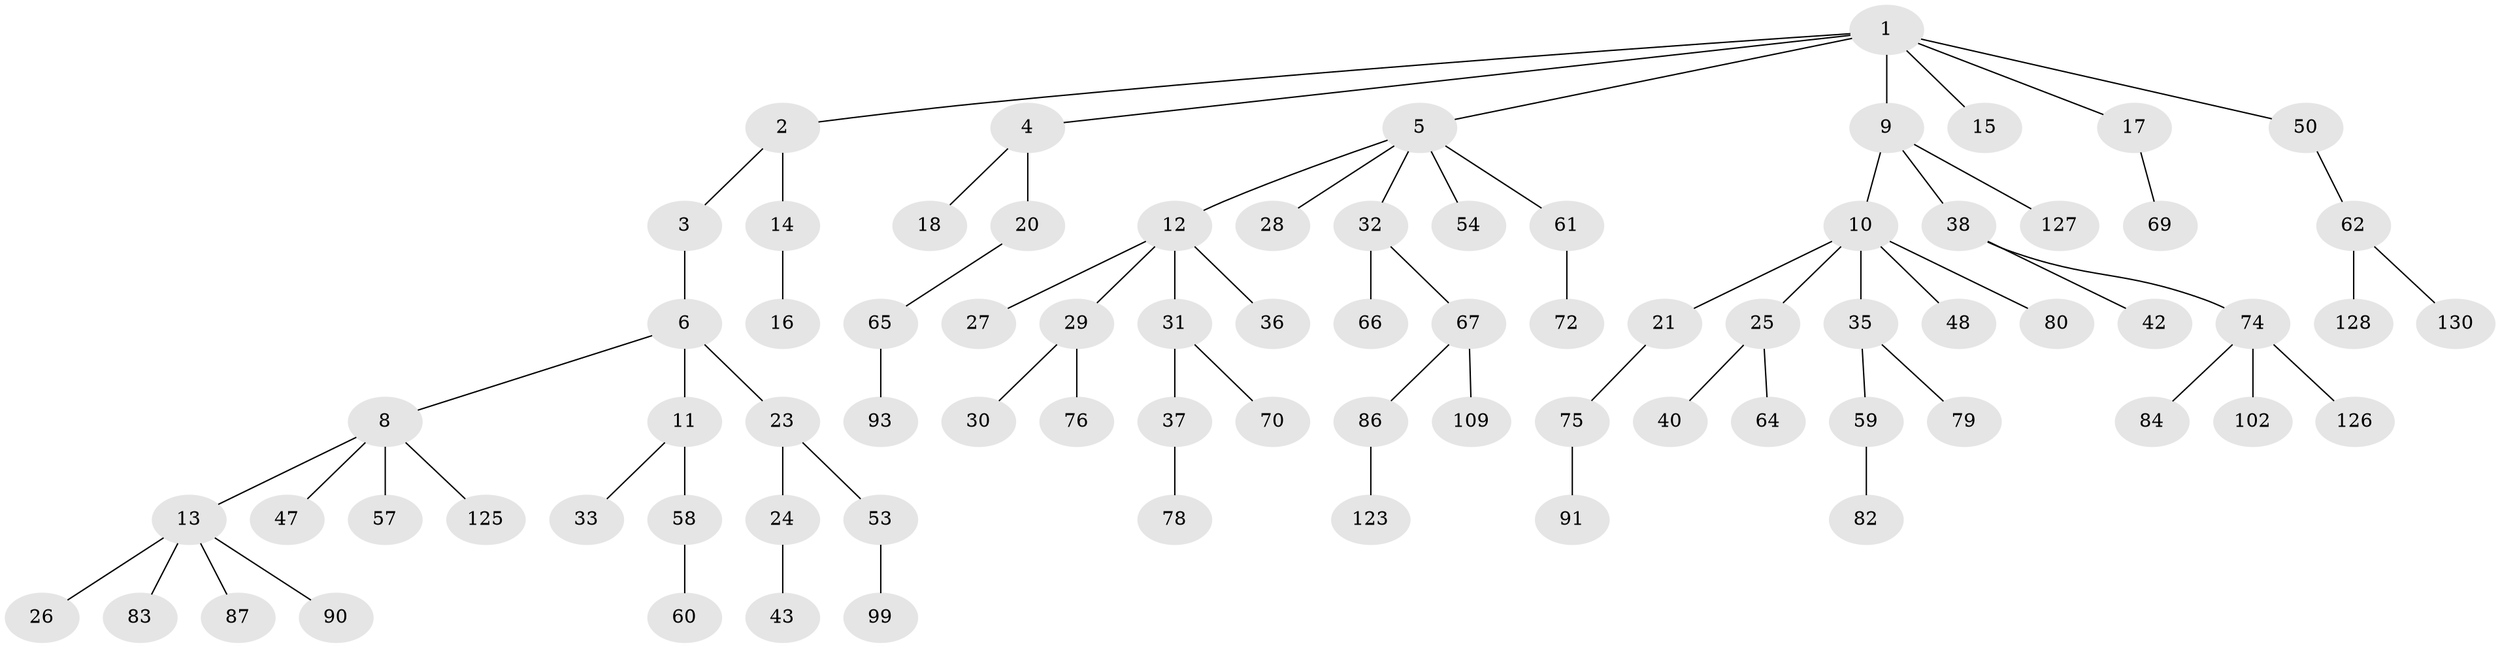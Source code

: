 // original degree distribution, {7: 0.007692307692307693, 3: 0.13076923076923078, 2: 0.3, 10: 0.007692307692307693, 4: 0.046153846153846156, 5: 0.023076923076923078, 6: 0.015384615384615385, 1: 0.46923076923076923}
// Generated by graph-tools (version 1.1) at 2025/19/03/04/25 18:19:14]
// undirected, 78 vertices, 77 edges
graph export_dot {
graph [start="1"]
  node [color=gray90,style=filled];
  1;
  2;
  3;
  4;
  5 [super="+7+63+108+119+46"];
  6;
  8 [super="+49"];
  9;
  10;
  11;
  12;
  13 [super="+22"];
  14 [super="+117+104+73+44"];
  15;
  16 [super="+19+39"];
  17 [super="+111"];
  18 [super="+98"];
  20;
  21 [super="+34"];
  23;
  24;
  25 [super="+122"];
  26;
  27 [super="+56"];
  28 [super="+55"];
  29;
  30;
  31;
  32 [super="+45"];
  33;
  35 [super="+41"];
  36 [super="+103"];
  37 [super="+118+81+51"];
  38;
  40;
  42 [super="+68+85"];
  43 [super="+113"];
  47;
  48;
  50 [super="+88"];
  53;
  54;
  57 [super="+106"];
  58 [super="+89+71"];
  59;
  60;
  61;
  62;
  64;
  65;
  66;
  67;
  69;
  70;
  72;
  74 [super="+77"];
  75;
  76 [super="+94"];
  78;
  79;
  80;
  82 [super="+129"];
  83 [super="+95"];
  84;
  86;
  87;
  90;
  91;
  93 [super="+116+114"];
  99;
  102;
  109;
  123;
  125;
  126;
  127;
  128;
  130;
  1 -- 2;
  1 -- 4;
  1 -- 5;
  1 -- 9;
  1 -- 15;
  1 -- 17;
  1 -- 50;
  2 -- 3;
  2 -- 14;
  3 -- 6;
  4 -- 18;
  4 -- 20;
  5 -- 12;
  5 -- 28;
  5 -- 54;
  5 -- 61;
  5 -- 32;
  6 -- 8;
  6 -- 11;
  6 -- 23;
  8 -- 13;
  8 -- 47;
  8 -- 57;
  8 -- 125;
  9 -- 10;
  9 -- 38;
  9 -- 127;
  10 -- 21;
  10 -- 25;
  10 -- 35;
  10 -- 48;
  10 -- 80;
  11 -- 33;
  11 -- 58;
  12 -- 27;
  12 -- 29;
  12 -- 31;
  12 -- 36;
  13 -- 83;
  13 -- 26;
  13 -- 90;
  13 -- 87;
  14 -- 16;
  17 -- 69;
  20 -- 65;
  21 -- 75;
  23 -- 24;
  23 -- 53;
  24 -- 43;
  25 -- 40;
  25 -- 64;
  29 -- 30;
  29 -- 76;
  31 -- 37;
  31 -- 70;
  32 -- 66;
  32 -- 67;
  35 -- 79;
  35 -- 59;
  37 -- 78;
  38 -- 42;
  38 -- 74;
  50 -- 62;
  53 -- 99;
  58 -- 60;
  59 -- 82;
  61 -- 72;
  62 -- 128;
  62 -- 130;
  65 -- 93;
  67 -- 86;
  67 -- 109;
  74 -- 102;
  74 -- 84;
  74 -- 126;
  75 -- 91;
  86 -- 123;
}
